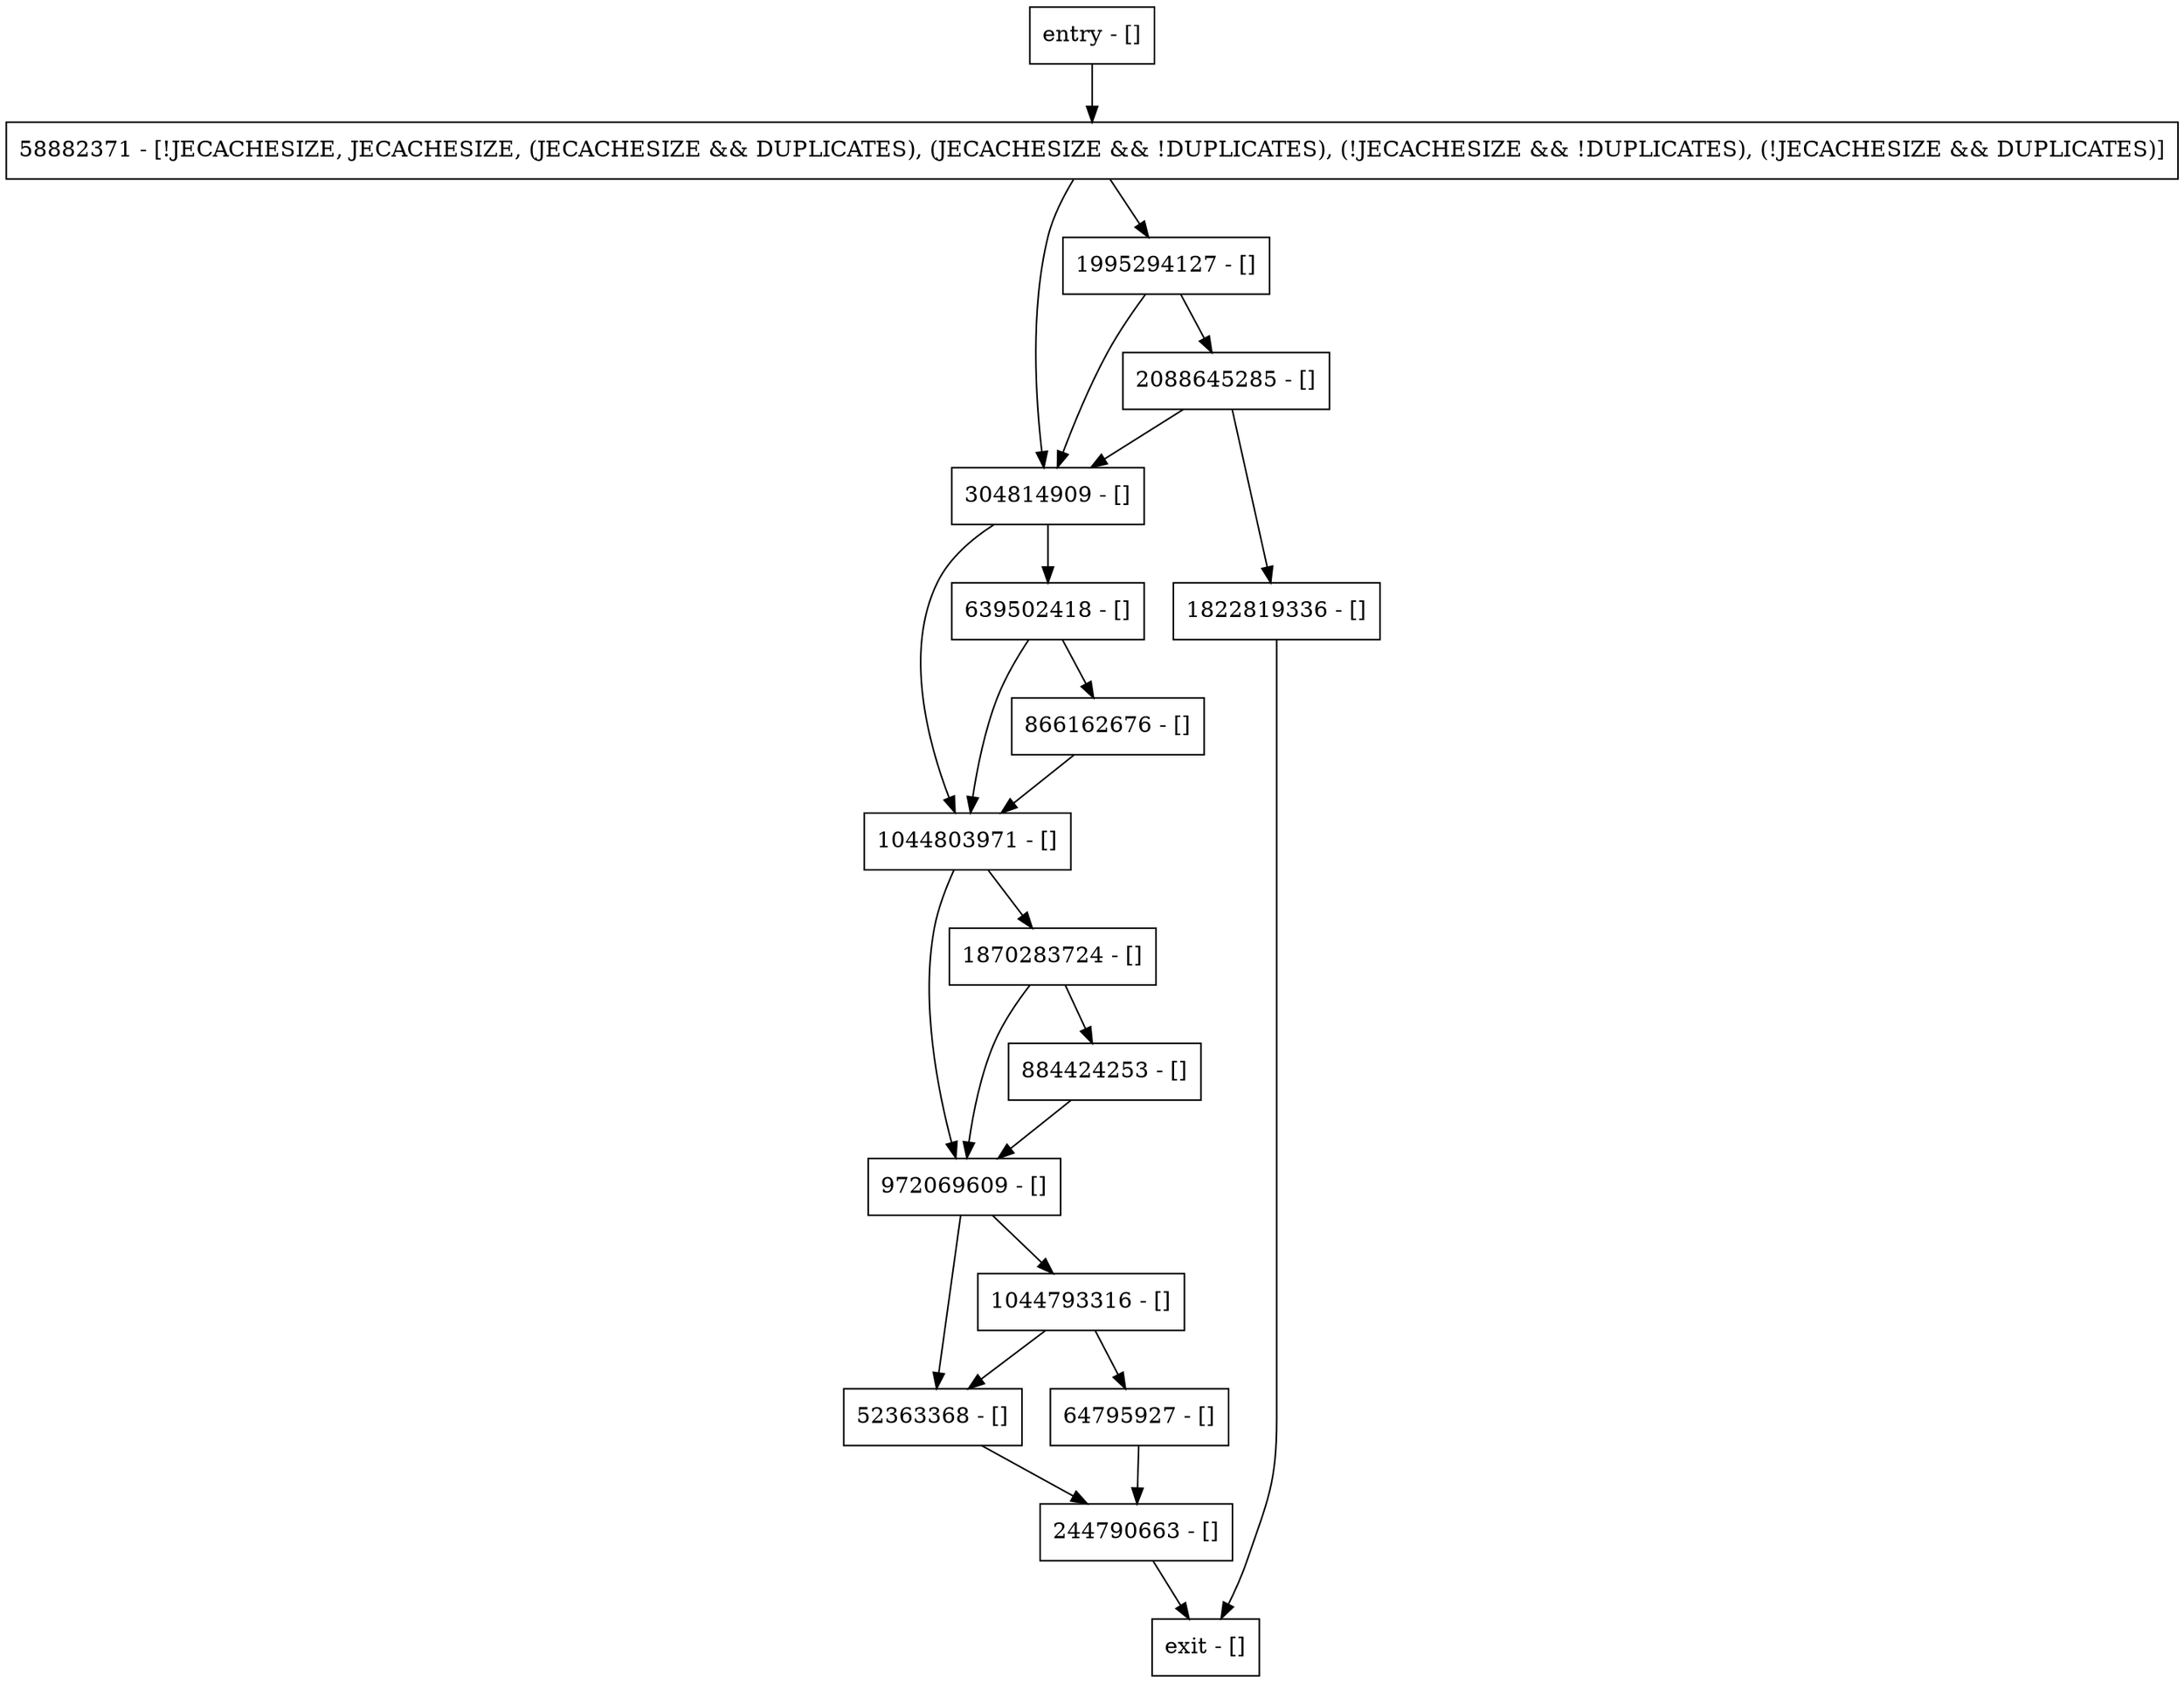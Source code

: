 digraph getReadableLocker {
node [shape=record];
244790663 [label="244790663 - []"];
304814909 [label="304814909 - []"];
1044803971 [label="1044803971 - []"];
1822819336 [label="1822819336 - []"];
58882371 [label="58882371 - [!JECACHESIZE, JECACHESIZE, (JECACHESIZE && DUPLICATES), (JECACHESIZE && !DUPLICATES), (!JECACHESIZE && !DUPLICATES), (!JECACHESIZE && DUPLICATES)]"];
1995294127 [label="1995294127 - []"];
52363368 [label="52363368 - []"];
entry [label="entry - []"];
exit [label="exit - []"];
2088645285 [label="2088645285 - []"];
972069609 [label="972069609 - []"];
64795927 [label="64795927 - []"];
866162676 [label="866162676 - []"];
639502418 [label="639502418 - []"];
1044793316 [label="1044793316 - []"];
884424253 [label="884424253 - []"];
1870283724 [label="1870283724 - []"];
entry;
exit;
244790663 -> exit;
304814909 -> 1044803971;
304814909 -> 639502418;
1044803971 -> 972069609;
1044803971 -> 1870283724;
1822819336 -> exit;
58882371 -> 304814909;
58882371 -> 1995294127;
1995294127 -> 2088645285;
1995294127 -> 304814909;
52363368 -> 244790663;
entry -> 58882371;
2088645285 -> 304814909;
2088645285 -> 1822819336;
972069609 -> 1044793316;
972069609 -> 52363368;
64795927 -> 244790663;
866162676 -> 1044803971;
639502418 -> 866162676;
639502418 -> 1044803971;
1044793316 -> 64795927;
1044793316 -> 52363368;
884424253 -> 972069609;
1870283724 -> 972069609;
1870283724 -> 884424253;
}

